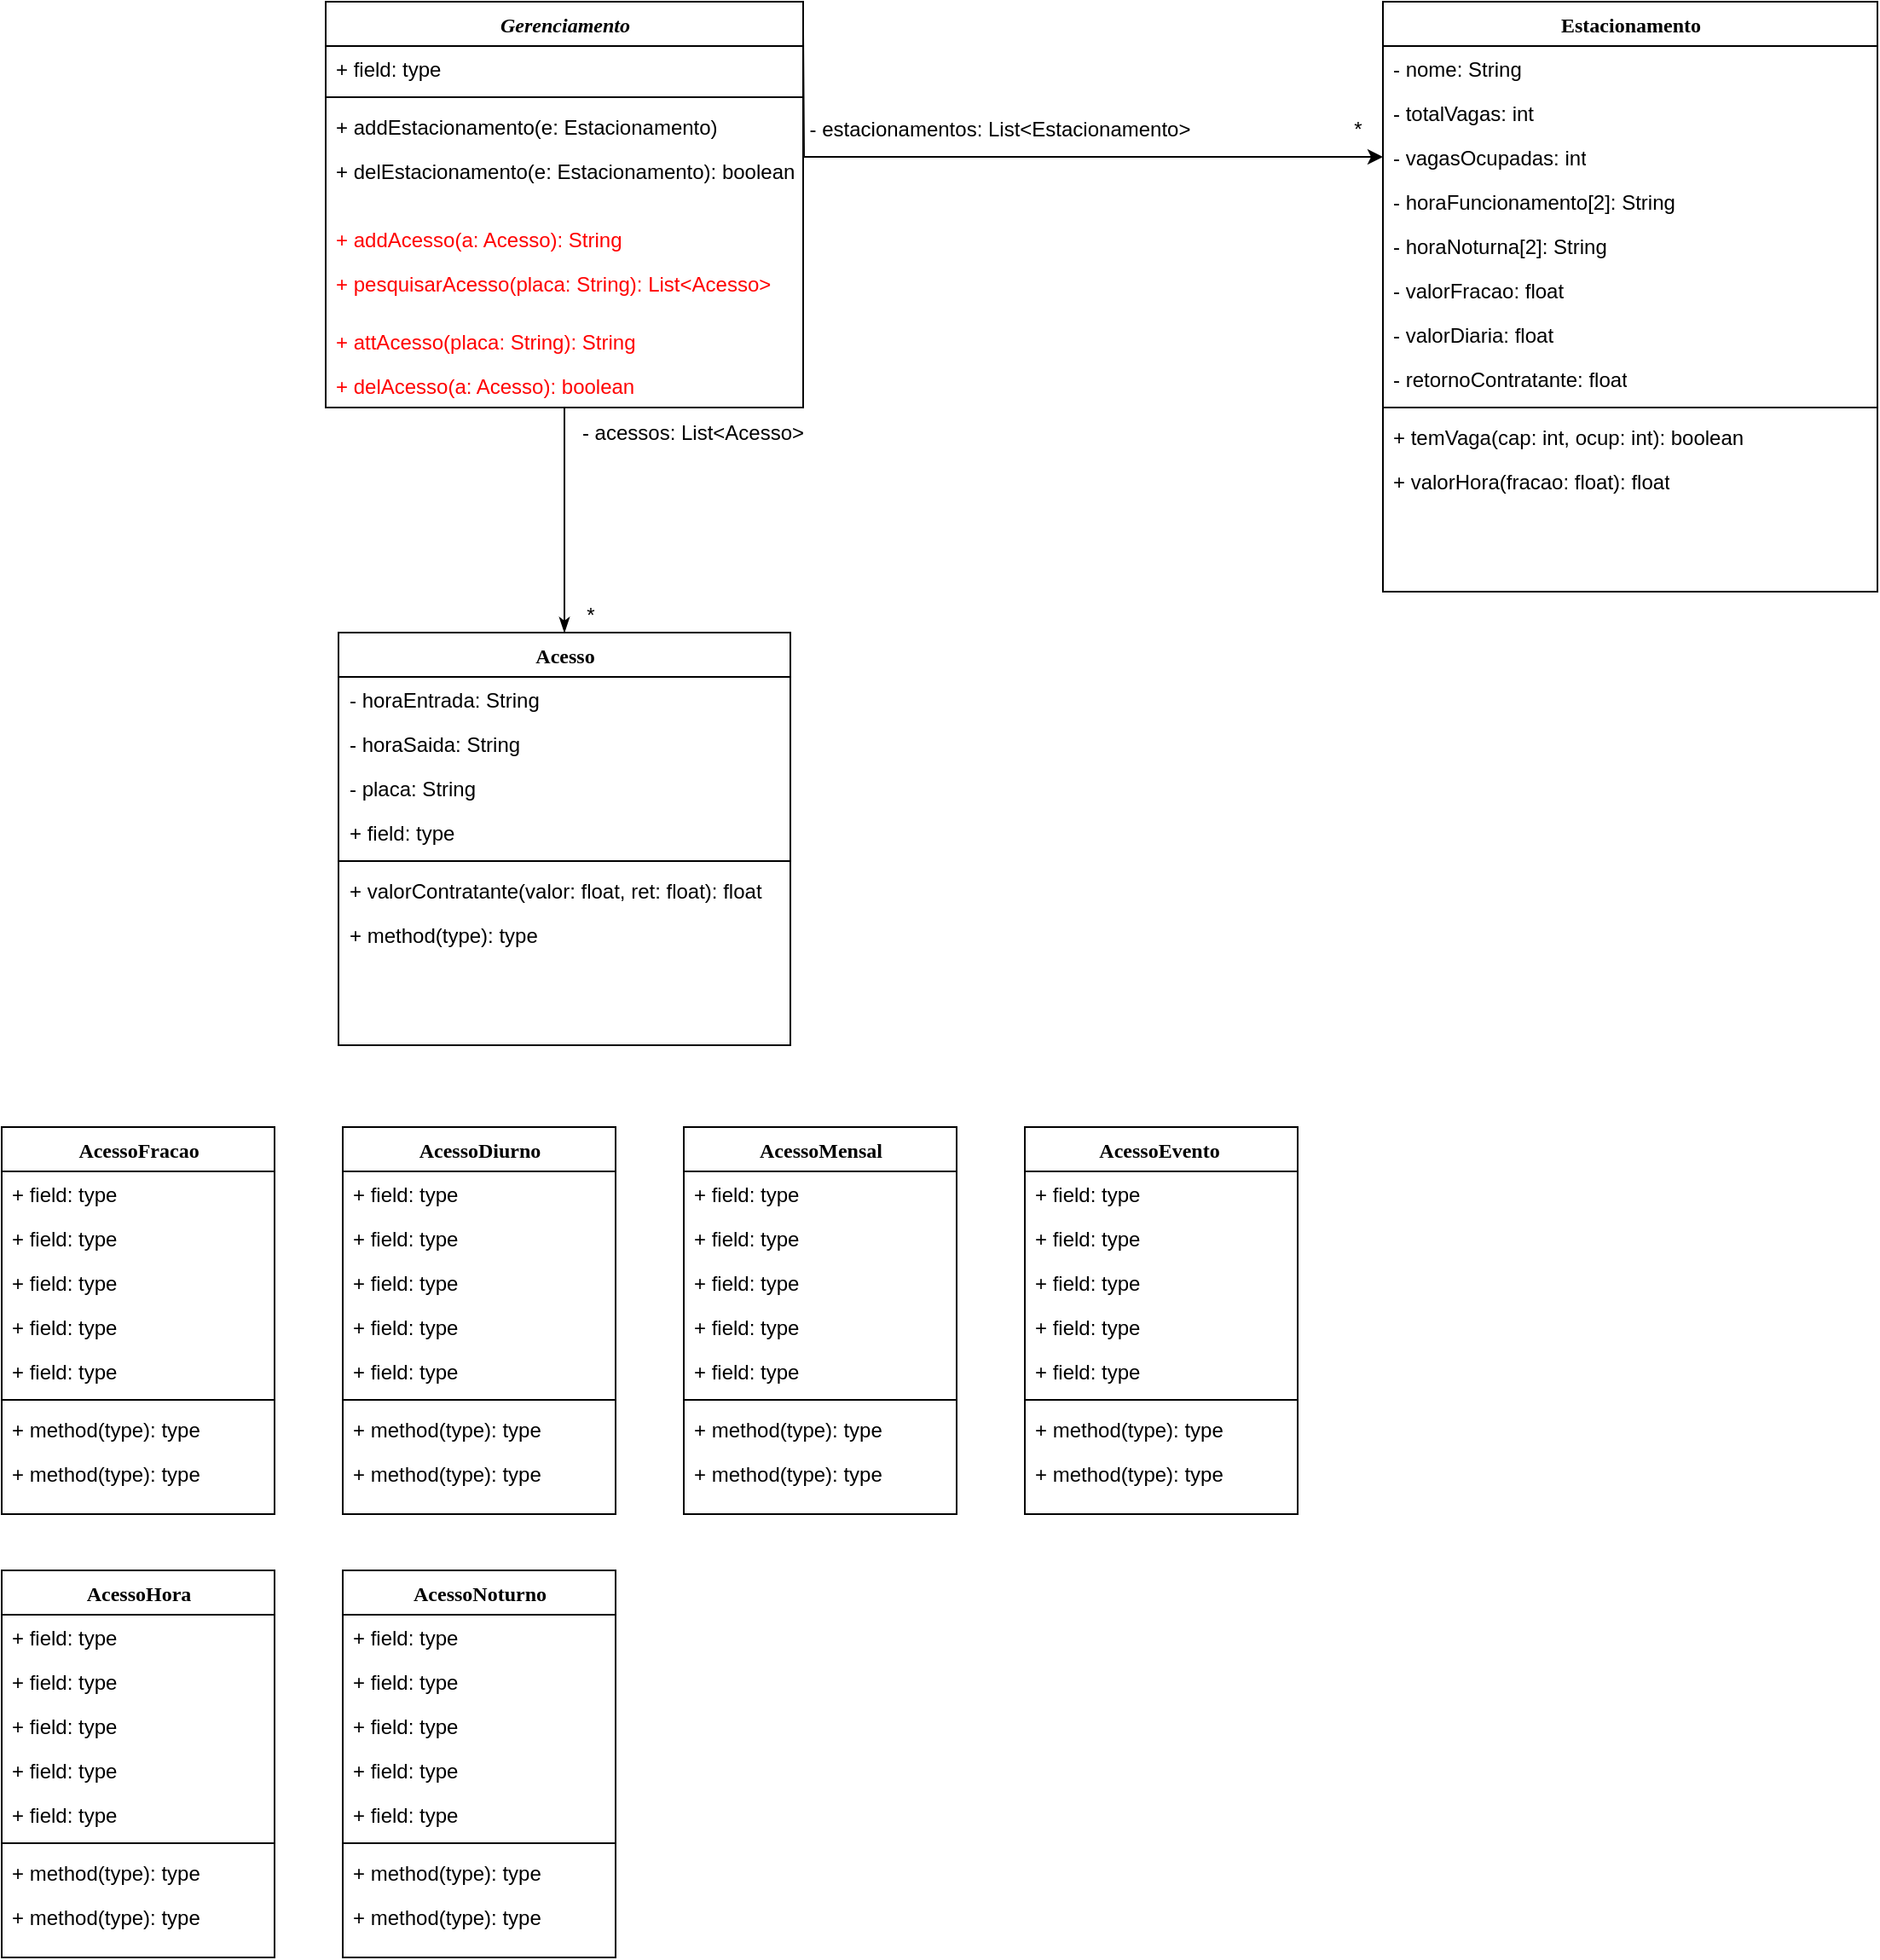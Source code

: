 <mxfile version="20.2.0" type="github">
  <diagram name="Page-1" id="9f46799a-70d6-7492-0946-bef42562c5a5">
    <mxGraphModel dx="1902" dy="360" grid="1" gridSize="10" guides="1" tooltips="1" connect="1" arrows="1" fold="1" page="1" pageScale="1" pageWidth="1100" pageHeight="850" background="none" math="0" shadow="0">
      <root>
        <mxCell id="0" />
        <mxCell id="1" parent="0" />
        <mxCell id="Z2g4CIgb7GhYzDpumeYf-50" style="edgeStyle=orthogonalEdgeStyle;rounded=0;orthogonalLoop=1;jettySize=auto;html=1;endArrow=classicThin;endFill=1;" edge="1" parent="1" source="78961159f06e98e8-17" target="Z2g4CIgb7GhYzDpumeYf-11">
          <mxGeometry relative="1" as="geometry" />
        </mxCell>
        <mxCell id="78961159f06e98e8-17" value="&lt;i&gt;Gerenciamento&lt;/i&gt;" style="swimlane;html=1;fontStyle=1;align=center;verticalAlign=top;childLayout=stackLayout;horizontal=1;startSize=26;horizontalStack=0;resizeParent=1;resizeLast=0;collapsible=1;marginBottom=0;swimlaneFillColor=#ffffff;rounded=0;shadow=0;comic=0;labelBackgroundColor=none;strokeWidth=1;fillColor=none;fontFamily=Verdana;fontSize=12" parent="1" vertex="1">
          <mxGeometry x="-130" y="50" width="280" height="238" as="geometry" />
        </mxCell>
        <mxCell id="78961159f06e98e8-24" value="+ field: type" style="text;html=1;strokeColor=none;fillColor=none;align=left;verticalAlign=top;spacingLeft=4;spacingRight=4;whiteSpace=wrap;overflow=hidden;rotatable=0;points=[[0,0.5],[1,0.5]];portConstraint=eastwest;" parent="78961159f06e98e8-17" vertex="1">
          <mxGeometry y="26" width="280" height="26" as="geometry" />
        </mxCell>
        <mxCell id="78961159f06e98e8-19" value="" style="line;html=1;strokeWidth=1;fillColor=none;align=left;verticalAlign=middle;spacingTop=-1;spacingLeft=3;spacingRight=3;rotatable=0;labelPosition=right;points=[];portConstraint=eastwest;" parent="78961159f06e98e8-17" vertex="1">
          <mxGeometry y="52" width="280" height="8" as="geometry" />
        </mxCell>
        <mxCell id="78961159f06e98e8-20" value="+ addEstacionamento(e: Estacionamento)" style="text;html=1;strokeColor=none;fillColor=none;align=left;verticalAlign=top;spacingLeft=4;spacingRight=4;whiteSpace=wrap;overflow=hidden;rotatable=0;points=[[0,0.5],[1,0.5]];portConstraint=eastwest;" parent="78961159f06e98e8-17" vertex="1">
          <mxGeometry y="60" width="280" height="26" as="geometry" />
        </mxCell>
        <mxCell id="78961159f06e98e8-27" value="+ delEstacionamento(e: Estacionamento): boolean" style="text;html=1;strokeColor=none;fillColor=none;align=left;verticalAlign=top;spacingLeft=4;spacingRight=4;whiteSpace=wrap;overflow=hidden;rotatable=0;points=[[0,0.5],[1,0.5]];portConstraint=eastwest;" parent="78961159f06e98e8-17" vertex="1">
          <mxGeometry y="86" width="280" height="40" as="geometry" />
        </mxCell>
        <mxCell id="Z2g4CIgb7GhYzDpumeYf-42" value="+ addAcesso(a: Acesso): String" style="text;html=1;strokeColor=none;fillColor=none;align=left;verticalAlign=top;spacingLeft=4;spacingRight=4;whiteSpace=wrap;overflow=hidden;rotatable=0;points=[[0,0.5],[1,0.5]];portConstraint=eastwest;fontColor=#FF0000;" vertex="1" parent="78961159f06e98e8-17">
          <mxGeometry y="126" width="280" height="26" as="geometry" />
        </mxCell>
        <mxCell id="Z2g4CIgb7GhYzDpumeYf-45" value="+ pesquisarAcesso(placa: String): List&amp;lt;Acesso&amp;gt;" style="text;html=1;strokeColor=none;fillColor=none;align=left;verticalAlign=top;spacingLeft=4;spacingRight=4;whiteSpace=wrap;overflow=hidden;rotatable=0;points=[[0,0.5],[1,0.5]];portConstraint=eastwest;fontColor=#FF0000;" vertex="1" parent="78961159f06e98e8-17">
          <mxGeometry y="152" width="280" height="34" as="geometry" />
        </mxCell>
        <mxCell id="Z2g4CIgb7GhYzDpumeYf-44" value="+ attAcesso(placa: String): String" style="text;html=1;strokeColor=none;fillColor=none;align=left;verticalAlign=top;spacingLeft=4;spacingRight=4;whiteSpace=wrap;overflow=hidden;rotatable=0;points=[[0,0.5],[1,0.5]];portConstraint=eastwest;fontColor=#FF0000;" vertex="1" parent="78961159f06e98e8-17">
          <mxGeometry y="186" width="280" height="26" as="geometry" />
        </mxCell>
        <mxCell id="Z2g4CIgb7GhYzDpumeYf-43" value="+ delAcesso(a: Acesso): boolean" style="text;html=1;strokeColor=none;fillColor=none;align=left;verticalAlign=top;spacingLeft=4;spacingRight=4;whiteSpace=wrap;overflow=hidden;rotatable=0;points=[[0,0.5],[1,0.5]];portConstraint=eastwest;fontColor=#FF0000;" vertex="1" parent="78961159f06e98e8-17">
          <mxGeometry y="212" width="280" height="26" as="geometry" />
        </mxCell>
        <mxCell id="Z2g4CIgb7GhYzDpumeYf-1" value="Estacionamento" style="swimlane;html=1;fontStyle=1;align=center;verticalAlign=top;childLayout=stackLayout;horizontal=1;startSize=26;horizontalStack=0;resizeParent=1;resizeLast=0;collapsible=1;marginBottom=0;swimlaneFillColor=#ffffff;rounded=0;shadow=0;comic=0;labelBackgroundColor=none;strokeWidth=1;fillColor=none;fontFamily=Verdana;fontSize=12" vertex="1" parent="1">
          <mxGeometry x="490" y="50" width="290" height="346" as="geometry" />
        </mxCell>
        <mxCell id="Z2g4CIgb7GhYzDpumeYf-3" value="- nome: String" style="text;html=1;strokeColor=none;fillColor=none;align=left;verticalAlign=top;spacingLeft=4;spacingRight=4;whiteSpace=wrap;overflow=hidden;rotatable=0;points=[[0,0.5],[1,0.5]];portConstraint=eastwest;" vertex="1" parent="Z2g4CIgb7GhYzDpumeYf-1">
          <mxGeometry y="26" width="290" height="26" as="geometry" />
        </mxCell>
        <mxCell id="Z2g4CIgb7GhYzDpumeYf-2" value="- totalVagas: int" style="text;html=1;strokeColor=none;fillColor=none;align=left;verticalAlign=top;spacingLeft=4;spacingRight=4;whiteSpace=wrap;overflow=hidden;rotatable=0;points=[[0,0.5],[1,0.5]];portConstraint=eastwest;" vertex="1" parent="Z2g4CIgb7GhYzDpumeYf-1">
          <mxGeometry y="52" width="290" height="26" as="geometry" />
        </mxCell>
        <mxCell id="Z2g4CIgb7GhYzDpumeYf-4" value="- vagasOcupadas: int" style="text;html=1;strokeColor=none;fillColor=none;align=left;verticalAlign=top;spacingLeft=4;spacingRight=4;whiteSpace=wrap;overflow=hidden;rotatable=0;points=[[0,0.5],[1,0.5]];portConstraint=eastwest;" vertex="1" parent="Z2g4CIgb7GhYzDpumeYf-1">
          <mxGeometry y="78" width="290" height="26" as="geometry" />
        </mxCell>
        <mxCell id="Z2g4CIgb7GhYzDpumeYf-5" value="- horaFuncionamento[2]: String" style="text;html=1;strokeColor=none;fillColor=none;align=left;verticalAlign=top;spacingLeft=4;spacingRight=4;whiteSpace=wrap;overflow=hidden;rotatable=0;points=[[0,0.5],[1,0.5]];portConstraint=eastwest;" vertex="1" parent="Z2g4CIgb7GhYzDpumeYf-1">
          <mxGeometry y="104" width="290" height="26" as="geometry" />
        </mxCell>
        <mxCell id="Z2g4CIgb7GhYzDpumeYf-47" value="- horaNoturna[2]: String" style="text;html=1;strokeColor=none;fillColor=none;align=left;verticalAlign=top;spacingLeft=4;spacingRight=4;whiteSpace=wrap;overflow=hidden;rotatable=0;points=[[0,0.5],[1,0.5]];portConstraint=eastwest;" vertex="1" parent="Z2g4CIgb7GhYzDpumeYf-1">
          <mxGeometry y="130" width="290" height="26" as="geometry" />
        </mxCell>
        <mxCell id="Z2g4CIgb7GhYzDpumeYf-38" value="- valorFracao: float" style="text;html=1;strokeColor=none;fillColor=none;align=left;verticalAlign=top;spacingLeft=4;spacingRight=4;whiteSpace=wrap;overflow=hidden;rotatable=0;points=[[0,0.5],[1,0.5]];portConstraint=eastwest;" vertex="1" parent="Z2g4CIgb7GhYzDpumeYf-1">
          <mxGeometry y="156" width="290" height="26" as="geometry" />
        </mxCell>
        <mxCell id="Z2g4CIgb7GhYzDpumeYf-40" value="- valorDiaria: float" style="text;html=1;strokeColor=none;fillColor=none;align=left;verticalAlign=top;spacingLeft=4;spacingRight=4;whiteSpace=wrap;overflow=hidden;rotatable=0;points=[[0,0.5],[1,0.5]];portConstraint=eastwest;" vertex="1" parent="Z2g4CIgb7GhYzDpumeYf-1">
          <mxGeometry y="182" width="290" height="26" as="geometry" />
        </mxCell>
        <mxCell id="Z2g4CIgb7GhYzDpumeYf-48" value="- retornoContratante: float" style="text;html=1;strokeColor=none;fillColor=none;align=left;verticalAlign=top;spacingLeft=4;spacingRight=4;whiteSpace=wrap;overflow=hidden;rotatable=0;points=[[0,0.5],[1,0.5]];portConstraint=eastwest;" vertex="1" parent="Z2g4CIgb7GhYzDpumeYf-1">
          <mxGeometry y="208" width="290" height="26" as="geometry" />
        </mxCell>
        <mxCell id="Z2g4CIgb7GhYzDpumeYf-7" value="" style="line;html=1;strokeWidth=1;fillColor=none;align=left;verticalAlign=middle;spacingTop=-1;spacingLeft=3;spacingRight=3;rotatable=0;labelPosition=right;points=[];portConstraint=eastwest;" vertex="1" parent="Z2g4CIgb7GhYzDpumeYf-1">
          <mxGeometry y="234" width="290" height="8" as="geometry" />
        </mxCell>
        <mxCell id="Z2g4CIgb7GhYzDpumeYf-8" value="+ temVaga(cap: int, ocup: int): boolean&amp;nbsp;" style="text;html=1;strokeColor=none;fillColor=none;align=left;verticalAlign=top;spacingLeft=4;spacingRight=4;whiteSpace=wrap;overflow=hidden;rotatable=0;points=[[0,0.5],[1,0.5]];portConstraint=eastwest;" vertex="1" parent="Z2g4CIgb7GhYzDpumeYf-1">
          <mxGeometry y="242" width="290" height="26" as="geometry" />
        </mxCell>
        <mxCell id="Z2g4CIgb7GhYzDpumeYf-9" value="+ valorHora(fracao: float): float" style="text;html=1;strokeColor=none;fillColor=none;align=left;verticalAlign=top;spacingLeft=4;spacingRight=4;whiteSpace=wrap;overflow=hidden;rotatable=0;points=[[0,0.5],[1,0.5]];portConstraint=eastwest;" vertex="1" parent="Z2g4CIgb7GhYzDpumeYf-1">
          <mxGeometry y="268" width="290" height="26" as="geometry" />
        </mxCell>
        <mxCell id="Z2g4CIgb7GhYzDpumeYf-10" style="edgeStyle=orthogonalEdgeStyle;rounded=0;orthogonalLoop=1;jettySize=auto;html=1;" edge="1" parent="1" target="Z2g4CIgb7GhYzDpumeYf-4">
          <mxGeometry relative="1" as="geometry">
            <mxPoint x="150" y="69" as="sourcePoint" />
          </mxGeometry>
        </mxCell>
        <mxCell id="Z2g4CIgb7GhYzDpumeYf-11" value="Acesso" style="swimlane;html=1;fontStyle=1;align=center;verticalAlign=top;childLayout=stackLayout;horizontal=1;startSize=26;horizontalStack=0;resizeParent=1;resizeLast=0;collapsible=1;marginBottom=0;swimlaneFillColor=#ffffff;rounded=0;shadow=0;comic=0;labelBackgroundColor=none;strokeWidth=1;fillColor=none;fontFamily=Verdana;fontSize=12" vertex="1" parent="1">
          <mxGeometry x="-122.5" y="420" width="265" height="242" as="geometry" />
        </mxCell>
        <mxCell id="Z2g4CIgb7GhYzDpumeYf-12" value="- horaEntrada: String" style="text;html=1;strokeColor=none;fillColor=none;align=left;verticalAlign=top;spacingLeft=4;spacingRight=4;whiteSpace=wrap;overflow=hidden;rotatable=0;points=[[0,0.5],[1,0.5]];portConstraint=eastwest;" vertex="1" parent="Z2g4CIgb7GhYzDpumeYf-11">
          <mxGeometry y="26" width="265" height="26" as="geometry" />
        </mxCell>
        <mxCell id="Z2g4CIgb7GhYzDpumeYf-37" value="- horaSaida: String" style="text;html=1;strokeColor=none;fillColor=none;align=left;verticalAlign=top;spacingLeft=4;spacingRight=4;whiteSpace=wrap;overflow=hidden;rotatable=0;points=[[0,0.5],[1,0.5]];portConstraint=eastwest;" vertex="1" parent="Z2g4CIgb7GhYzDpumeYf-11">
          <mxGeometry y="52" width="265" height="26" as="geometry" />
        </mxCell>
        <mxCell id="Z2g4CIgb7GhYzDpumeYf-13" value="- placa: String" style="text;html=1;strokeColor=none;fillColor=none;align=left;verticalAlign=top;spacingLeft=4;spacingRight=4;whiteSpace=wrap;overflow=hidden;rotatable=0;points=[[0,0.5],[1,0.5]];portConstraint=eastwest;" vertex="1" parent="Z2g4CIgb7GhYzDpumeYf-11">
          <mxGeometry y="78" width="265" height="26" as="geometry" />
        </mxCell>
        <mxCell id="Z2g4CIgb7GhYzDpumeYf-16" value="+ field: type" style="text;html=1;strokeColor=none;fillColor=none;align=left;verticalAlign=top;spacingLeft=4;spacingRight=4;whiteSpace=wrap;overflow=hidden;rotatable=0;points=[[0,0.5],[1,0.5]];portConstraint=eastwest;" vertex="1" parent="Z2g4CIgb7GhYzDpumeYf-11">
          <mxGeometry y="104" width="265" height="26" as="geometry" />
        </mxCell>
        <mxCell id="Z2g4CIgb7GhYzDpumeYf-17" value="" style="line;html=1;strokeWidth=1;fillColor=none;align=left;verticalAlign=middle;spacingTop=-1;spacingLeft=3;spacingRight=3;rotatable=0;labelPosition=right;points=[];portConstraint=eastwest;" vertex="1" parent="Z2g4CIgb7GhYzDpumeYf-11">
          <mxGeometry y="130" width="265" height="8" as="geometry" />
        </mxCell>
        <mxCell id="Z2g4CIgb7GhYzDpumeYf-18" value="+ valorContratante(valor: float, ret: float): float&amp;nbsp;" style="text;html=1;strokeColor=none;fillColor=none;align=left;verticalAlign=top;spacingLeft=4;spacingRight=4;whiteSpace=wrap;overflow=hidden;rotatable=0;points=[[0,0.5],[1,0.5]];portConstraint=eastwest;" vertex="1" parent="Z2g4CIgb7GhYzDpumeYf-11">
          <mxGeometry y="138" width="265" height="26" as="geometry" />
        </mxCell>
        <mxCell id="Z2g4CIgb7GhYzDpumeYf-19" value="+ method(type): type" style="text;html=1;strokeColor=none;fillColor=none;align=left;verticalAlign=top;spacingLeft=4;spacingRight=4;whiteSpace=wrap;overflow=hidden;rotatable=0;points=[[0,0.5],[1,0.5]];portConstraint=eastwest;" vertex="1" parent="Z2g4CIgb7GhYzDpumeYf-11">
          <mxGeometry y="164" width="265" height="26" as="geometry" />
        </mxCell>
        <mxCell id="Z2g4CIgb7GhYzDpumeYf-21" value="AcessoMensal" style="swimlane;html=1;fontStyle=1;align=center;verticalAlign=top;childLayout=stackLayout;horizontal=1;startSize=26;horizontalStack=0;resizeParent=1;resizeLast=0;collapsible=1;marginBottom=0;swimlaneFillColor=#ffffff;rounded=0;shadow=0;comic=0;labelBackgroundColor=none;strokeWidth=1;fillColor=none;fontFamily=Verdana;fontSize=12" vertex="1" parent="1">
          <mxGeometry x="80" y="710" width="160" height="227" as="geometry" />
        </mxCell>
        <mxCell id="Z2g4CIgb7GhYzDpumeYf-22" value="+ field: type" style="text;html=1;strokeColor=none;fillColor=none;align=left;verticalAlign=top;spacingLeft=4;spacingRight=4;whiteSpace=wrap;overflow=hidden;rotatable=0;points=[[0,0.5],[1,0.5]];portConstraint=eastwest;" vertex="1" parent="Z2g4CIgb7GhYzDpumeYf-21">
          <mxGeometry y="26" width="160" height="26" as="geometry" />
        </mxCell>
        <mxCell id="Z2g4CIgb7GhYzDpumeYf-23" value="+ field: type" style="text;html=1;strokeColor=none;fillColor=none;align=left;verticalAlign=top;spacingLeft=4;spacingRight=4;whiteSpace=wrap;overflow=hidden;rotatable=0;points=[[0,0.5],[1,0.5]];portConstraint=eastwest;" vertex="1" parent="Z2g4CIgb7GhYzDpumeYf-21">
          <mxGeometry y="52" width="160" height="26" as="geometry" />
        </mxCell>
        <mxCell id="Z2g4CIgb7GhYzDpumeYf-24" value="+ field: type" style="text;html=1;strokeColor=none;fillColor=none;align=left;verticalAlign=top;spacingLeft=4;spacingRight=4;whiteSpace=wrap;overflow=hidden;rotatable=0;points=[[0,0.5],[1,0.5]];portConstraint=eastwest;" vertex="1" parent="Z2g4CIgb7GhYzDpumeYf-21">
          <mxGeometry y="78" width="160" height="26" as="geometry" />
        </mxCell>
        <mxCell id="Z2g4CIgb7GhYzDpumeYf-25" value="+ field: type" style="text;html=1;strokeColor=none;fillColor=none;align=left;verticalAlign=top;spacingLeft=4;spacingRight=4;whiteSpace=wrap;overflow=hidden;rotatable=0;points=[[0,0.5],[1,0.5]];portConstraint=eastwest;" vertex="1" parent="Z2g4CIgb7GhYzDpumeYf-21">
          <mxGeometry y="104" width="160" height="26" as="geometry" />
        </mxCell>
        <mxCell id="Z2g4CIgb7GhYzDpumeYf-26" value="+ field: type" style="text;html=1;strokeColor=none;fillColor=none;align=left;verticalAlign=top;spacingLeft=4;spacingRight=4;whiteSpace=wrap;overflow=hidden;rotatable=0;points=[[0,0.5],[1,0.5]];portConstraint=eastwest;" vertex="1" parent="Z2g4CIgb7GhYzDpumeYf-21">
          <mxGeometry y="130" width="160" height="26" as="geometry" />
        </mxCell>
        <mxCell id="Z2g4CIgb7GhYzDpumeYf-27" value="" style="line;html=1;strokeWidth=1;fillColor=none;align=left;verticalAlign=middle;spacingTop=-1;spacingLeft=3;spacingRight=3;rotatable=0;labelPosition=right;points=[];portConstraint=eastwest;" vertex="1" parent="Z2g4CIgb7GhYzDpumeYf-21">
          <mxGeometry y="156" width="160" height="8" as="geometry" />
        </mxCell>
        <mxCell id="Z2g4CIgb7GhYzDpumeYf-28" value="+ method(type): type" style="text;html=1;strokeColor=none;fillColor=none;align=left;verticalAlign=top;spacingLeft=4;spacingRight=4;whiteSpace=wrap;overflow=hidden;rotatable=0;points=[[0,0.5],[1,0.5]];portConstraint=eastwest;" vertex="1" parent="Z2g4CIgb7GhYzDpumeYf-21">
          <mxGeometry y="164" width="160" height="26" as="geometry" />
        </mxCell>
        <mxCell id="Z2g4CIgb7GhYzDpumeYf-29" value="+ method(type): type" style="text;html=1;strokeColor=none;fillColor=none;align=left;verticalAlign=top;spacingLeft=4;spacingRight=4;whiteSpace=wrap;overflow=hidden;rotatable=0;points=[[0,0.5],[1,0.5]];portConstraint=eastwest;" vertex="1" parent="Z2g4CIgb7GhYzDpumeYf-21">
          <mxGeometry y="190" width="160" height="26" as="geometry" />
        </mxCell>
        <mxCell id="Z2g4CIgb7GhYzDpumeYf-34" value="- estacionamentos: List&amp;lt;Estacionamento&amp;gt;" style="text;html=1;align=center;verticalAlign=middle;resizable=0;points=[];autosize=1;strokeColor=none;fillColor=none;" vertex="1" parent="1">
          <mxGeometry x="140" y="110" width="250" height="30" as="geometry" />
        </mxCell>
        <mxCell id="Z2g4CIgb7GhYzDpumeYf-35" value="*" style="text;html=1;align=center;verticalAlign=middle;resizable=0;points=[];autosize=1;strokeColor=none;fillColor=none;" vertex="1" parent="1">
          <mxGeometry x="460" y="110" width="30" height="30" as="geometry" />
        </mxCell>
        <mxCell id="Z2g4CIgb7GhYzDpumeYf-51" value="- acessos: List&amp;lt;Acesso&amp;gt;" style="text;html=1;align=center;verticalAlign=middle;resizable=0;points=[];autosize=1;strokeColor=none;fillColor=none;" vertex="1" parent="1">
          <mxGeometry x="10" y="288" width="150" height="30" as="geometry" />
        </mxCell>
        <mxCell id="Z2g4CIgb7GhYzDpumeYf-53" value="*" style="text;html=1;align=center;verticalAlign=middle;resizable=0;points=[];autosize=1;strokeColor=none;fillColor=none;" vertex="1" parent="1">
          <mxGeometry x="10" y="395" width="30" height="30" as="geometry" />
        </mxCell>
        <mxCell id="Z2g4CIgb7GhYzDpumeYf-99" value="AcessoEvento&amp;nbsp;" style="swimlane;html=1;fontStyle=1;align=center;verticalAlign=top;childLayout=stackLayout;horizontal=1;startSize=26;horizontalStack=0;resizeParent=1;resizeLast=0;collapsible=1;marginBottom=0;swimlaneFillColor=#ffffff;rounded=0;shadow=0;comic=0;labelBackgroundColor=none;strokeWidth=1;fillColor=none;fontFamily=Verdana;fontSize=12" vertex="1" parent="1">
          <mxGeometry x="280" y="710" width="160" height="227" as="geometry" />
        </mxCell>
        <mxCell id="Z2g4CIgb7GhYzDpumeYf-100" value="+ field: type" style="text;html=1;strokeColor=none;fillColor=none;align=left;verticalAlign=top;spacingLeft=4;spacingRight=4;whiteSpace=wrap;overflow=hidden;rotatable=0;points=[[0,0.5],[1,0.5]];portConstraint=eastwest;" vertex="1" parent="Z2g4CIgb7GhYzDpumeYf-99">
          <mxGeometry y="26" width="160" height="26" as="geometry" />
        </mxCell>
        <mxCell id="Z2g4CIgb7GhYzDpumeYf-101" value="+ field: type" style="text;html=1;strokeColor=none;fillColor=none;align=left;verticalAlign=top;spacingLeft=4;spacingRight=4;whiteSpace=wrap;overflow=hidden;rotatable=0;points=[[0,0.5],[1,0.5]];portConstraint=eastwest;" vertex="1" parent="Z2g4CIgb7GhYzDpumeYf-99">
          <mxGeometry y="52" width="160" height="26" as="geometry" />
        </mxCell>
        <mxCell id="Z2g4CIgb7GhYzDpumeYf-102" value="+ field: type" style="text;html=1;strokeColor=none;fillColor=none;align=left;verticalAlign=top;spacingLeft=4;spacingRight=4;whiteSpace=wrap;overflow=hidden;rotatable=0;points=[[0,0.5],[1,0.5]];portConstraint=eastwest;" vertex="1" parent="Z2g4CIgb7GhYzDpumeYf-99">
          <mxGeometry y="78" width="160" height="26" as="geometry" />
        </mxCell>
        <mxCell id="Z2g4CIgb7GhYzDpumeYf-103" value="+ field: type" style="text;html=1;strokeColor=none;fillColor=none;align=left;verticalAlign=top;spacingLeft=4;spacingRight=4;whiteSpace=wrap;overflow=hidden;rotatable=0;points=[[0,0.5],[1,0.5]];portConstraint=eastwest;" vertex="1" parent="Z2g4CIgb7GhYzDpumeYf-99">
          <mxGeometry y="104" width="160" height="26" as="geometry" />
        </mxCell>
        <mxCell id="Z2g4CIgb7GhYzDpumeYf-104" value="+ field: type" style="text;html=1;strokeColor=none;fillColor=none;align=left;verticalAlign=top;spacingLeft=4;spacingRight=4;whiteSpace=wrap;overflow=hidden;rotatable=0;points=[[0,0.5],[1,0.5]];portConstraint=eastwest;" vertex="1" parent="Z2g4CIgb7GhYzDpumeYf-99">
          <mxGeometry y="130" width="160" height="26" as="geometry" />
        </mxCell>
        <mxCell id="Z2g4CIgb7GhYzDpumeYf-105" value="" style="line;html=1;strokeWidth=1;fillColor=none;align=left;verticalAlign=middle;spacingTop=-1;spacingLeft=3;spacingRight=3;rotatable=0;labelPosition=right;points=[];portConstraint=eastwest;" vertex="1" parent="Z2g4CIgb7GhYzDpumeYf-99">
          <mxGeometry y="156" width="160" height="8" as="geometry" />
        </mxCell>
        <mxCell id="Z2g4CIgb7GhYzDpumeYf-106" value="+ method(type): type" style="text;html=1;strokeColor=none;fillColor=none;align=left;verticalAlign=top;spacingLeft=4;spacingRight=4;whiteSpace=wrap;overflow=hidden;rotatable=0;points=[[0,0.5],[1,0.5]];portConstraint=eastwest;" vertex="1" parent="Z2g4CIgb7GhYzDpumeYf-99">
          <mxGeometry y="164" width="160" height="26" as="geometry" />
        </mxCell>
        <mxCell id="Z2g4CIgb7GhYzDpumeYf-107" value="+ method(type): type" style="text;html=1;strokeColor=none;fillColor=none;align=left;verticalAlign=top;spacingLeft=4;spacingRight=4;whiteSpace=wrap;overflow=hidden;rotatable=0;points=[[0,0.5],[1,0.5]];portConstraint=eastwest;" vertex="1" parent="Z2g4CIgb7GhYzDpumeYf-99">
          <mxGeometry y="190" width="160" height="26" as="geometry" />
        </mxCell>
        <mxCell id="Z2g4CIgb7GhYzDpumeYf-108" value="AcessoHora" style="swimlane;html=1;fontStyle=1;align=center;verticalAlign=top;childLayout=stackLayout;horizontal=1;startSize=26;horizontalStack=0;resizeParent=1;resizeLast=0;collapsible=1;marginBottom=0;swimlaneFillColor=#ffffff;rounded=0;shadow=0;comic=0;labelBackgroundColor=none;strokeWidth=1;fillColor=none;fontFamily=Verdana;fontSize=12" vertex="1" parent="1">
          <mxGeometry x="-320" y="970" width="160" height="227" as="geometry" />
        </mxCell>
        <mxCell id="Z2g4CIgb7GhYzDpumeYf-109" value="+ field: type" style="text;html=1;strokeColor=none;fillColor=none;align=left;verticalAlign=top;spacingLeft=4;spacingRight=4;whiteSpace=wrap;overflow=hidden;rotatable=0;points=[[0,0.5],[1,0.5]];portConstraint=eastwest;" vertex="1" parent="Z2g4CIgb7GhYzDpumeYf-108">
          <mxGeometry y="26" width="160" height="26" as="geometry" />
        </mxCell>
        <mxCell id="Z2g4CIgb7GhYzDpumeYf-110" value="+ field: type" style="text;html=1;strokeColor=none;fillColor=none;align=left;verticalAlign=top;spacingLeft=4;spacingRight=4;whiteSpace=wrap;overflow=hidden;rotatable=0;points=[[0,0.5],[1,0.5]];portConstraint=eastwest;" vertex="1" parent="Z2g4CIgb7GhYzDpumeYf-108">
          <mxGeometry y="52" width="160" height="26" as="geometry" />
        </mxCell>
        <mxCell id="Z2g4CIgb7GhYzDpumeYf-111" value="+ field: type" style="text;html=1;strokeColor=none;fillColor=none;align=left;verticalAlign=top;spacingLeft=4;spacingRight=4;whiteSpace=wrap;overflow=hidden;rotatable=0;points=[[0,0.5],[1,0.5]];portConstraint=eastwest;" vertex="1" parent="Z2g4CIgb7GhYzDpumeYf-108">
          <mxGeometry y="78" width="160" height="26" as="geometry" />
        </mxCell>
        <mxCell id="Z2g4CIgb7GhYzDpumeYf-112" value="+ field: type" style="text;html=1;strokeColor=none;fillColor=none;align=left;verticalAlign=top;spacingLeft=4;spacingRight=4;whiteSpace=wrap;overflow=hidden;rotatable=0;points=[[0,0.5],[1,0.5]];portConstraint=eastwest;" vertex="1" parent="Z2g4CIgb7GhYzDpumeYf-108">
          <mxGeometry y="104" width="160" height="26" as="geometry" />
        </mxCell>
        <mxCell id="Z2g4CIgb7GhYzDpumeYf-113" value="+ field: type" style="text;html=1;strokeColor=none;fillColor=none;align=left;verticalAlign=top;spacingLeft=4;spacingRight=4;whiteSpace=wrap;overflow=hidden;rotatable=0;points=[[0,0.5],[1,0.5]];portConstraint=eastwest;" vertex="1" parent="Z2g4CIgb7GhYzDpumeYf-108">
          <mxGeometry y="130" width="160" height="26" as="geometry" />
        </mxCell>
        <mxCell id="Z2g4CIgb7GhYzDpumeYf-114" value="" style="line;html=1;strokeWidth=1;fillColor=none;align=left;verticalAlign=middle;spacingTop=-1;spacingLeft=3;spacingRight=3;rotatable=0;labelPosition=right;points=[];portConstraint=eastwest;" vertex="1" parent="Z2g4CIgb7GhYzDpumeYf-108">
          <mxGeometry y="156" width="160" height="8" as="geometry" />
        </mxCell>
        <mxCell id="Z2g4CIgb7GhYzDpumeYf-115" value="+ method(type): type" style="text;html=1;strokeColor=none;fillColor=none;align=left;verticalAlign=top;spacingLeft=4;spacingRight=4;whiteSpace=wrap;overflow=hidden;rotatable=0;points=[[0,0.5],[1,0.5]];portConstraint=eastwest;" vertex="1" parent="Z2g4CIgb7GhYzDpumeYf-108">
          <mxGeometry y="164" width="160" height="26" as="geometry" />
        </mxCell>
        <mxCell id="Z2g4CIgb7GhYzDpumeYf-116" value="+ method(type): type" style="text;html=1;strokeColor=none;fillColor=none;align=left;verticalAlign=top;spacingLeft=4;spacingRight=4;whiteSpace=wrap;overflow=hidden;rotatable=0;points=[[0,0.5],[1,0.5]];portConstraint=eastwest;" vertex="1" parent="Z2g4CIgb7GhYzDpumeYf-108">
          <mxGeometry y="190" width="160" height="26" as="geometry" />
        </mxCell>
        <mxCell id="Z2g4CIgb7GhYzDpumeYf-117" value="AcessoFracao" style="swimlane;html=1;fontStyle=1;align=center;verticalAlign=top;childLayout=stackLayout;horizontal=1;startSize=26;horizontalStack=0;resizeParent=1;resizeLast=0;collapsible=1;marginBottom=0;swimlaneFillColor=#ffffff;rounded=0;shadow=0;comic=0;labelBackgroundColor=none;strokeWidth=1;fillColor=none;fontFamily=Verdana;fontSize=12" vertex="1" parent="1">
          <mxGeometry x="-320" y="710" width="160" height="227" as="geometry" />
        </mxCell>
        <mxCell id="Z2g4CIgb7GhYzDpumeYf-118" value="+ field: type" style="text;html=1;strokeColor=none;fillColor=none;align=left;verticalAlign=top;spacingLeft=4;spacingRight=4;whiteSpace=wrap;overflow=hidden;rotatable=0;points=[[0,0.5],[1,0.5]];portConstraint=eastwest;" vertex="1" parent="Z2g4CIgb7GhYzDpumeYf-117">
          <mxGeometry y="26" width="160" height="26" as="geometry" />
        </mxCell>
        <mxCell id="Z2g4CIgb7GhYzDpumeYf-119" value="+ field: type" style="text;html=1;strokeColor=none;fillColor=none;align=left;verticalAlign=top;spacingLeft=4;spacingRight=4;whiteSpace=wrap;overflow=hidden;rotatable=0;points=[[0,0.5],[1,0.5]];portConstraint=eastwest;" vertex="1" parent="Z2g4CIgb7GhYzDpumeYf-117">
          <mxGeometry y="52" width="160" height="26" as="geometry" />
        </mxCell>
        <mxCell id="Z2g4CIgb7GhYzDpumeYf-120" value="+ field: type" style="text;html=1;strokeColor=none;fillColor=none;align=left;verticalAlign=top;spacingLeft=4;spacingRight=4;whiteSpace=wrap;overflow=hidden;rotatable=0;points=[[0,0.5],[1,0.5]];portConstraint=eastwest;" vertex="1" parent="Z2g4CIgb7GhYzDpumeYf-117">
          <mxGeometry y="78" width="160" height="26" as="geometry" />
        </mxCell>
        <mxCell id="Z2g4CIgb7GhYzDpumeYf-121" value="+ field: type" style="text;html=1;strokeColor=none;fillColor=none;align=left;verticalAlign=top;spacingLeft=4;spacingRight=4;whiteSpace=wrap;overflow=hidden;rotatable=0;points=[[0,0.5],[1,0.5]];portConstraint=eastwest;" vertex="1" parent="Z2g4CIgb7GhYzDpumeYf-117">
          <mxGeometry y="104" width="160" height="26" as="geometry" />
        </mxCell>
        <mxCell id="Z2g4CIgb7GhYzDpumeYf-122" value="+ field: type" style="text;html=1;strokeColor=none;fillColor=none;align=left;verticalAlign=top;spacingLeft=4;spacingRight=4;whiteSpace=wrap;overflow=hidden;rotatable=0;points=[[0,0.5],[1,0.5]];portConstraint=eastwest;" vertex="1" parent="Z2g4CIgb7GhYzDpumeYf-117">
          <mxGeometry y="130" width="160" height="26" as="geometry" />
        </mxCell>
        <mxCell id="Z2g4CIgb7GhYzDpumeYf-123" value="" style="line;html=1;strokeWidth=1;fillColor=none;align=left;verticalAlign=middle;spacingTop=-1;spacingLeft=3;spacingRight=3;rotatable=0;labelPosition=right;points=[];portConstraint=eastwest;" vertex="1" parent="Z2g4CIgb7GhYzDpumeYf-117">
          <mxGeometry y="156" width="160" height="8" as="geometry" />
        </mxCell>
        <mxCell id="Z2g4CIgb7GhYzDpumeYf-124" value="+ method(type): type" style="text;html=1;strokeColor=none;fillColor=none;align=left;verticalAlign=top;spacingLeft=4;spacingRight=4;whiteSpace=wrap;overflow=hidden;rotatable=0;points=[[0,0.5],[1,0.5]];portConstraint=eastwest;" vertex="1" parent="Z2g4CIgb7GhYzDpumeYf-117">
          <mxGeometry y="164" width="160" height="26" as="geometry" />
        </mxCell>
        <mxCell id="Z2g4CIgb7GhYzDpumeYf-125" value="+ method(type): type" style="text;html=1;strokeColor=none;fillColor=none;align=left;verticalAlign=top;spacingLeft=4;spacingRight=4;whiteSpace=wrap;overflow=hidden;rotatable=0;points=[[0,0.5],[1,0.5]];portConstraint=eastwest;" vertex="1" parent="Z2g4CIgb7GhYzDpumeYf-117">
          <mxGeometry y="190" width="160" height="26" as="geometry" />
        </mxCell>
        <mxCell id="Z2g4CIgb7GhYzDpumeYf-126" value="AcessoDiurno" style="swimlane;html=1;fontStyle=1;align=center;verticalAlign=top;childLayout=stackLayout;horizontal=1;startSize=26;horizontalStack=0;resizeParent=1;resizeLast=0;collapsible=1;marginBottom=0;swimlaneFillColor=#ffffff;rounded=0;shadow=0;comic=0;labelBackgroundColor=none;strokeWidth=1;fillColor=none;fontFamily=Verdana;fontSize=12" vertex="1" parent="1">
          <mxGeometry x="-120" y="710" width="160" height="227" as="geometry" />
        </mxCell>
        <mxCell id="Z2g4CIgb7GhYzDpumeYf-127" value="+ field: type" style="text;html=1;strokeColor=none;fillColor=none;align=left;verticalAlign=top;spacingLeft=4;spacingRight=4;whiteSpace=wrap;overflow=hidden;rotatable=0;points=[[0,0.5],[1,0.5]];portConstraint=eastwest;" vertex="1" parent="Z2g4CIgb7GhYzDpumeYf-126">
          <mxGeometry y="26" width="160" height="26" as="geometry" />
        </mxCell>
        <mxCell id="Z2g4CIgb7GhYzDpumeYf-128" value="+ field: type" style="text;html=1;strokeColor=none;fillColor=none;align=left;verticalAlign=top;spacingLeft=4;spacingRight=4;whiteSpace=wrap;overflow=hidden;rotatable=0;points=[[0,0.5],[1,0.5]];portConstraint=eastwest;" vertex="1" parent="Z2g4CIgb7GhYzDpumeYf-126">
          <mxGeometry y="52" width="160" height="26" as="geometry" />
        </mxCell>
        <mxCell id="Z2g4CIgb7GhYzDpumeYf-129" value="+ field: type" style="text;html=1;strokeColor=none;fillColor=none;align=left;verticalAlign=top;spacingLeft=4;spacingRight=4;whiteSpace=wrap;overflow=hidden;rotatable=0;points=[[0,0.5],[1,0.5]];portConstraint=eastwest;" vertex="1" parent="Z2g4CIgb7GhYzDpumeYf-126">
          <mxGeometry y="78" width="160" height="26" as="geometry" />
        </mxCell>
        <mxCell id="Z2g4CIgb7GhYzDpumeYf-130" value="+ field: type" style="text;html=1;strokeColor=none;fillColor=none;align=left;verticalAlign=top;spacingLeft=4;spacingRight=4;whiteSpace=wrap;overflow=hidden;rotatable=0;points=[[0,0.5],[1,0.5]];portConstraint=eastwest;" vertex="1" parent="Z2g4CIgb7GhYzDpumeYf-126">
          <mxGeometry y="104" width="160" height="26" as="geometry" />
        </mxCell>
        <mxCell id="Z2g4CIgb7GhYzDpumeYf-131" value="+ field: type" style="text;html=1;strokeColor=none;fillColor=none;align=left;verticalAlign=top;spacingLeft=4;spacingRight=4;whiteSpace=wrap;overflow=hidden;rotatable=0;points=[[0,0.5],[1,0.5]];portConstraint=eastwest;" vertex="1" parent="Z2g4CIgb7GhYzDpumeYf-126">
          <mxGeometry y="130" width="160" height="26" as="geometry" />
        </mxCell>
        <mxCell id="Z2g4CIgb7GhYzDpumeYf-132" value="" style="line;html=1;strokeWidth=1;fillColor=none;align=left;verticalAlign=middle;spacingTop=-1;spacingLeft=3;spacingRight=3;rotatable=0;labelPosition=right;points=[];portConstraint=eastwest;" vertex="1" parent="Z2g4CIgb7GhYzDpumeYf-126">
          <mxGeometry y="156" width="160" height="8" as="geometry" />
        </mxCell>
        <mxCell id="Z2g4CIgb7GhYzDpumeYf-133" value="+ method(type): type" style="text;html=1;strokeColor=none;fillColor=none;align=left;verticalAlign=top;spacingLeft=4;spacingRight=4;whiteSpace=wrap;overflow=hidden;rotatable=0;points=[[0,0.5],[1,0.5]];portConstraint=eastwest;" vertex="1" parent="Z2g4CIgb7GhYzDpumeYf-126">
          <mxGeometry y="164" width="160" height="26" as="geometry" />
        </mxCell>
        <mxCell id="Z2g4CIgb7GhYzDpumeYf-134" value="+ method(type): type" style="text;html=1;strokeColor=none;fillColor=none;align=left;verticalAlign=top;spacingLeft=4;spacingRight=4;whiteSpace=wrap;overflow=hidden;rotatable=0;points=[[0,0.5],[1,0.5]];portConstraint=eastwest;" vertex="1" parent="Z2g4CIgb7GhYzDpumeYf-126">
          <mxGeometry y="190" width="160" height="26" as="geometry" />
        </mxCell>
        <mxCell id="Z2g4CIgb7GhYzDpumeYf-135" value="AcessoNoturno" style="swimlane;html=1;fontStyle=1;align=center;verticalAlign=top;childLayout=stackLayout;horizontal=1;startSize=26;horizontalStack=0;resizeParent=1;resizeLast=0;collapsible=1;marginBottom=0;swimlaneFillColor=#ffffff;rounded=0;shadow=0;comic=0;labelBackgroundColor=none;strokeWidth=1;fillColor=none;fontFamily=Verdana;fontSize=12" vertex="1" parent="1">
          <mxGeometry x="-120" y="970" width="160" height="227" as="geometry" />
        </mxCell>
        <mxCell id="Z2g4CIgb7GhYzDpumeYf-136" value="+ field: type" style="text;html=1;strokeColor=none;fillColor=none;align=left;verticalAlign=top;spacingLeft=4;spacingRight=4;whiteSpace=wrap;overflow=hidden;rotatable=0;points=[[0,0.5],[1,0.5]];portConstraint=eastwest;" vertex="1" parent="Z2g4CIgb7GhYzDpumeYf-135">
          <mxGeometry y="26" width="160" height="26" as="geometry" />
        </mxCell>
        <mxCell id="Z2g4CIgb7GhYzDpumeYf-137" value="+ field: type" style="text;html=1;strokeColor=none;fillColor=none;align=left;verticalAlign=top;spacingLeft=4;spacingRight=4;whiteSpace=wrap;overflow=hidden;rotatable=0;points=[[0,0.5],[1,0.5]];portConstraint=eastwest;" vertex="1" parent="Z2g4CIgb7GhYzDpumeYf-135">
          <mxGeometry y="52" width="160" height="26" as="geometry" />
        </mxCell>
        <mxCell id="Z2g4CIgb7GhYzDpumeYf-138" value="+ field: type" style="text;html=1;strokeColor=none;fillColor=none;align=left;verticalAlign=top;spacingLeft=4;spacingRight=4;whiteSpace=wrap;overflow=hidden;rotatable=0;points=[[0,0.5],[1,0.5]];portConstraint=eastwest;" vertex="1" parent="Z2g4CIgb7GhYzDpumeYf-135">
          <mxGeometry y="78" width="160" height="26" as="geometry" />
        </mxCell>
        <mxCell id="Z2g4CIgb7GhYzDpumeYf-139" value="+ field: type" style="text;html=1;strokeColor=none;fillColor=none;align=left;verticalAlign=top;spacingLeft=4;spacingRight=4;whiteSpace=wrap;overflow=hidden;rotatable=0;points=[[0,0.5],[1,0.5]];portConstraint=eastwest;" vertex="1" parent="Z2g4CIgb7GhYzDpumeYf-135">
          <mxGeometry y="104" width="160" height="26" as="geometry" />
        </mxCell>
        <mxCell id="Z2g4CIgb7GhYzDpumeYf-140" value="+ field: type" style="text;html=1;strokeColor=none;fillColor=none;align=left;verticalAlign=top;spacingLeft=4;spacingRight=4;whiteSpace=wrap;overflow=hidden;rotatable=0;points=[[0,0.5],[1,0.5]];portConstraint=eastwest;" vertex="1" parent="Z2g4CIgb7GhYzDpumeYf-135">
          <mxGeometry y="130" width="160" height="26" as="geometry" />
        </mxCell>
        <mxCell id="Z2g4CIgb7GhYzDpumeYf-141" value="" style="line;html=1;strokeWidth=1;fillColor=none;align=left;verticalAlign=middle;spacingTop=-1;spacingLeft=3;spacingRight=3;rotatable=0;labelPosition=right;points=[];portConstraint=eastwest;" vertex="1" parent="Z2g4CIgb7GhYzDpumeYf-135">
          <mxGeometry y="156" width="160" height="8" as="geometry" />
        </mxCell>
        <mxCell id="Z2g4CIgb7GhYzDpumeYf-142" value="+ method(type): type" style="text;html=1;strokeColor=none;fillColor=none;align=left;verticalAlign=top;spacingLeft=4;spacingRight=4;whiteSpace=wrap;overflow=hidden;rotatable=0;points=[[0,0.5],[1,0.5]];portConstraint=eastwest;" vertex="1" parent="Z2g4CIgb7GhYzDpumeYf-135">
          <mxGeometry y="164" width="160" height="26" as="geometry" />
        </mxCell>
        <mxCell id="Z2g4CIgb7GhYzDpumeYf-143" value="+ method(type): type" style="text;html=1;strokeColor=none;fillColor=none;align=left;verticalAlign=top;spacingLeft=4;spacingRight=4;whiteSpace=wrap;overflow=hidden;rotatable=0;points=[[0,0.5],[1,0.5]];portConstraint=eastwest;" vertex="1" parent="Z2g4CIgb7GhYzDpumeYf-135">
          <mxGeometry y="190" width="160" height="26" as="geometry" />
        </mxCell>
      </root>
    </mxGraphModel>
  </diagram>
</mxfile>
